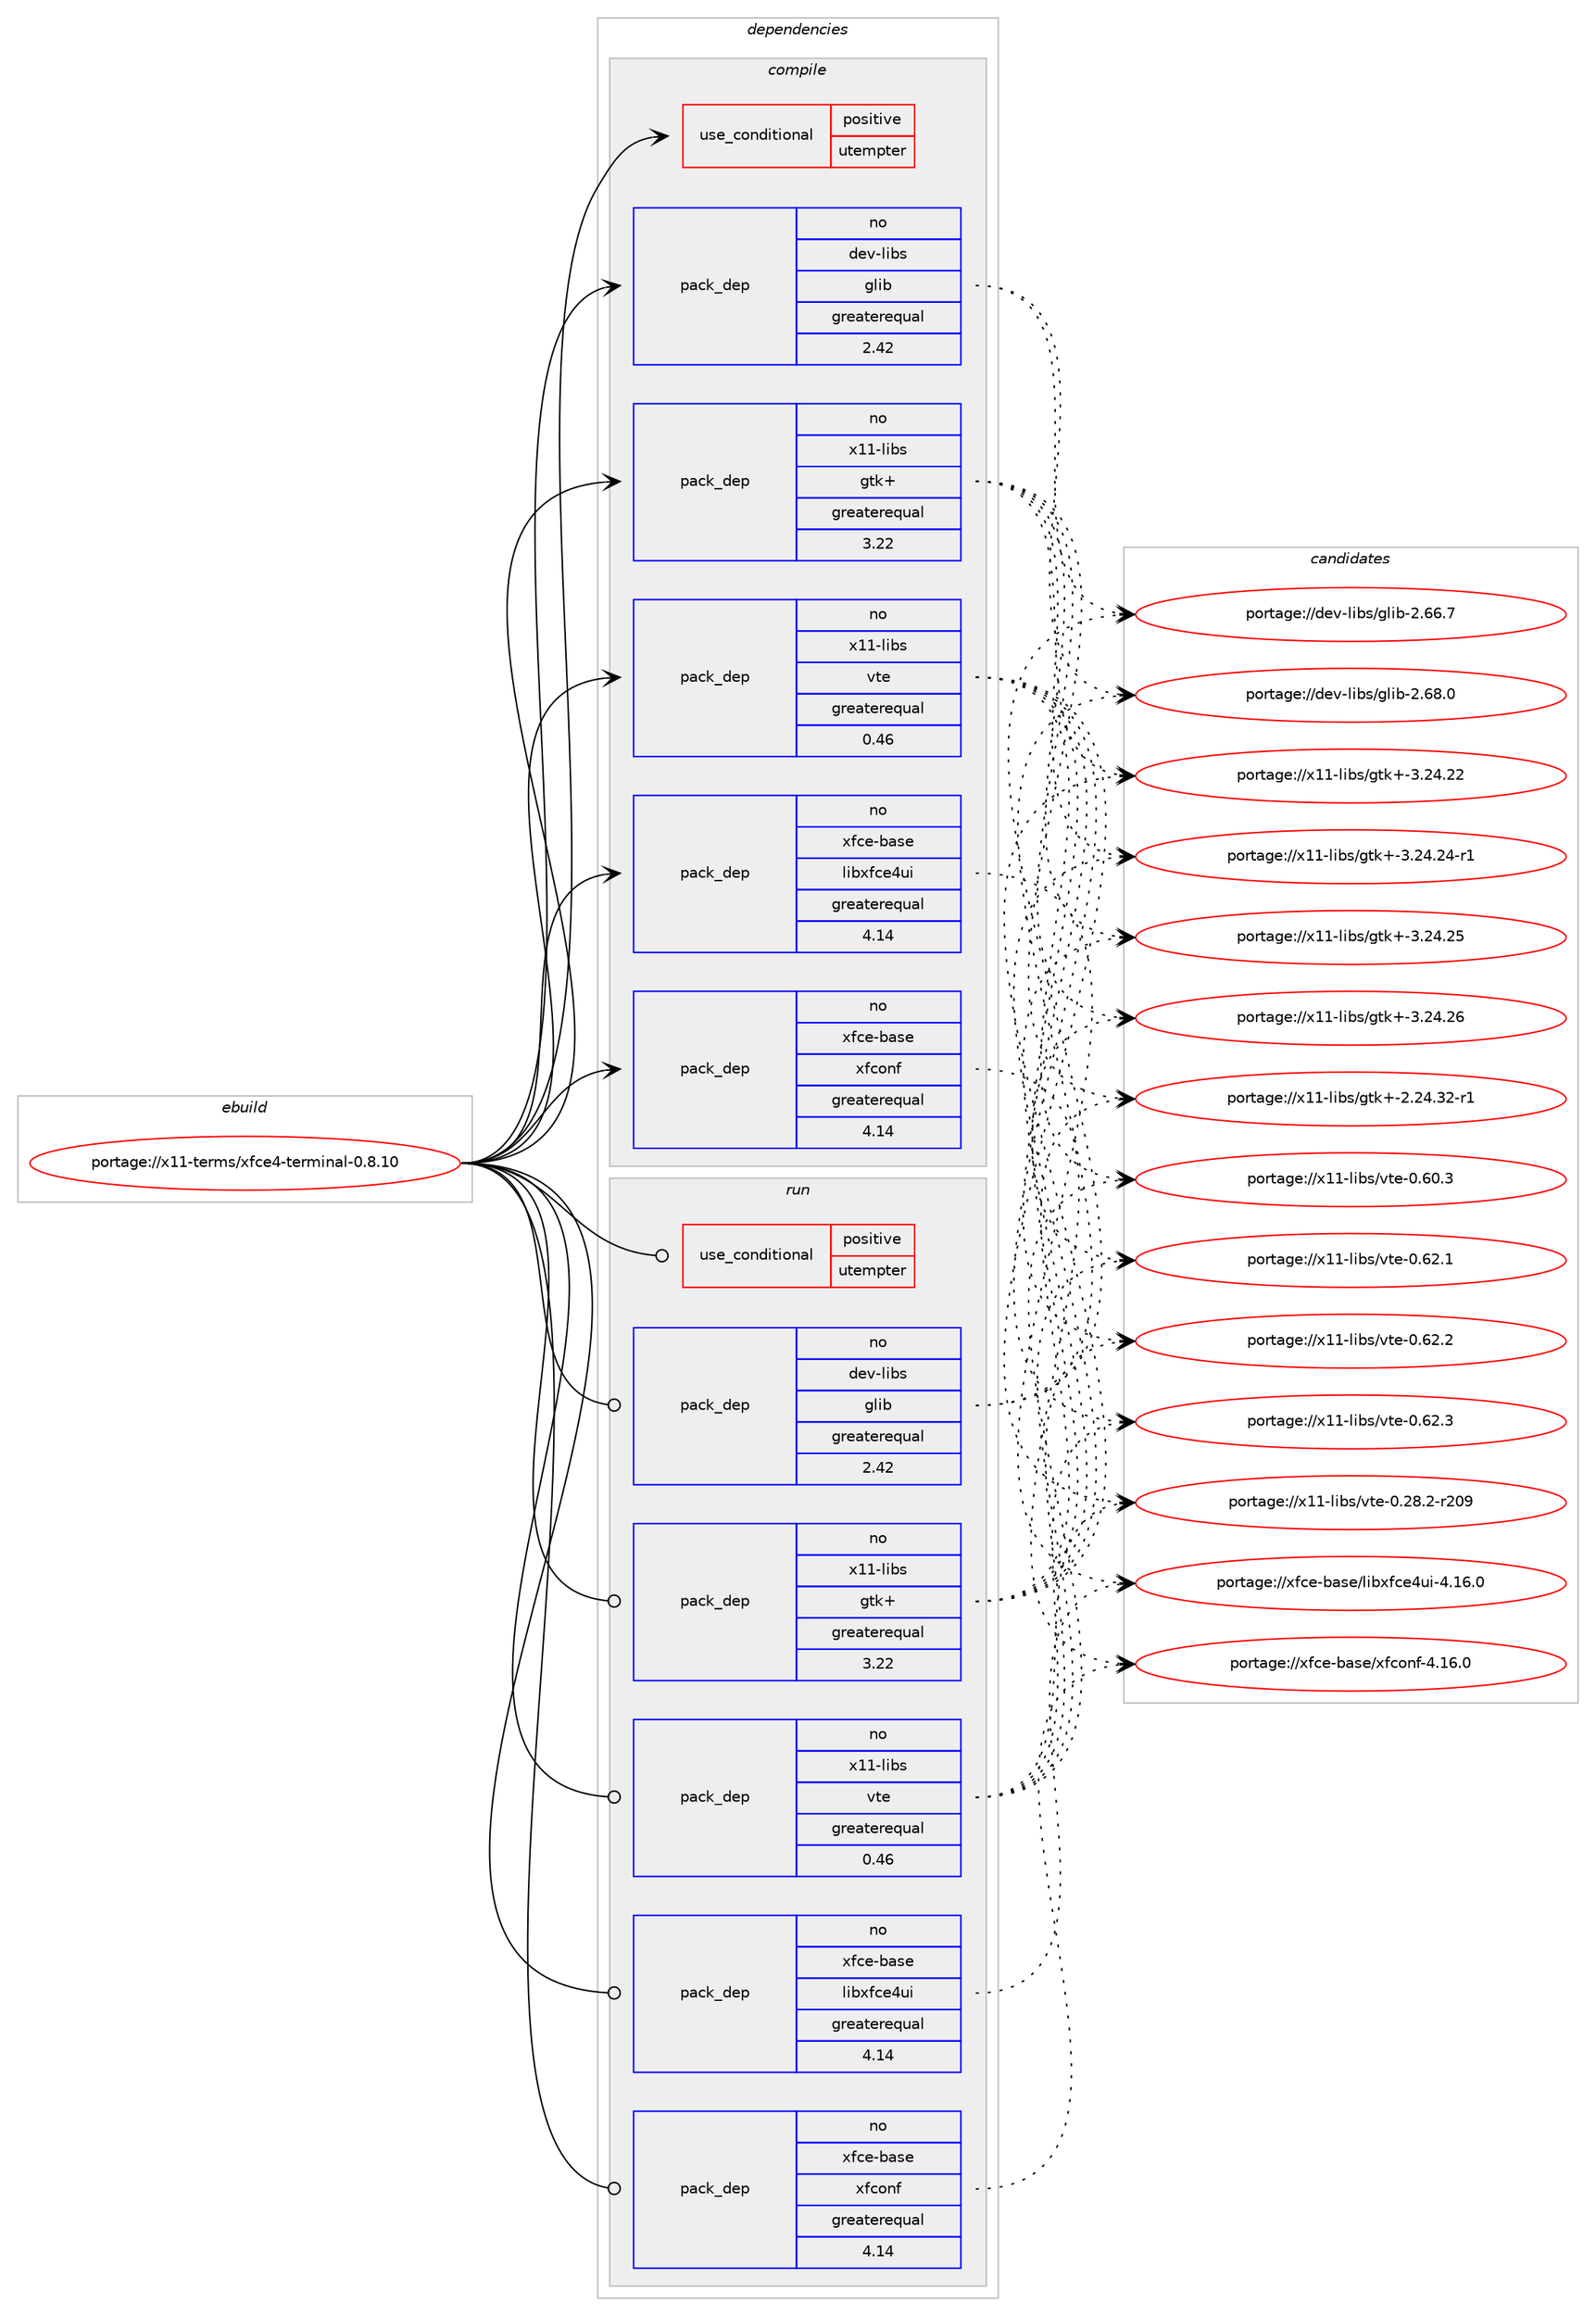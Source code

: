 digraph prolog {

# *************
# Graph options
# *************

newrank=true;
concentrate=true;
compound=true;
graph [rankdir=LR,fontname=Helvetica,fontsize=10,ranksep=1.5];#, ranksep=2.5, nodesep=0.2];
edge  [arrowhead=vee];
node  [fontname=Helvetica,fontsize=10];

# **********
# The ebuild
# **********

subgraph cluster_leftcol {
color=gray;
rank=same;
label=<<i>ebuild</i>>;
id [label="portage://x11-terms/xfce4-terminal-0.8.10", color=red, width=4, href="../x11-terms/xfce4-terminal-0.8.10.svg"];
}

# ****************
# The dependencies
# ****************

subgraph cluster_midcol {
color=gray;
label=<<i>dependencies</i>>;
subgraph cluster_compile {
fillcolor="#eeeeee";
style=filled;
label=<<i>compile</i>>;
subgraph cond465 {
dependency970 [label=<<TABLE BORDER="0" CELLBORDER="1" CELLSPACING="0" CELLPADDING="4"><TR><TD ROWSPAN="3" CELLPADDING="10">use_conditional</TD></TR><TR><TD>positive</TD></TR><TR><TD>utempter</TD></TR></TABLE>>, shape=none, color=red];
# *** BEGIN UNKNOWN DEPENDENCY TYPE (TODO) ***
# dependency970 -> package_dependency(portage://x11-terms/xfce4-terminal-0.8.10,install,no,sys-libs,libutempter,none,[,,],any_same_slot,[])
# *** END UNKNOWN DEPENDENCY TYPE (TODO) ***

}
id:e -> dependency970:w [weight=20,style="solid",arrowhead="vee"];
subgraph pack485 {
dependency971 [label=<<TABLE BORDER="0" CELLBORDER="1" CELLSPACING="0" CELLPADDING="4" WIDTH="220"><TR><TD ROWSPAN="6" CELLPADDING="30">pack_dep</TD></TR><TR><TD WIDTH="110">no</TD></TR><TR><TD>dev-libs</TD></TR><TR><TD>glib</TD></TR><TR><TD>greaterequal</TD></TR><TR><TD>2.42</TD></TR></TABLE>>, shape=none, color=blue];
}
id:e -> dependency971:w [weight=20,style="solid",arrowhead="vee"];
subgraph pack486 {
dependency972 [label=<<TABLE BORDER="0" CELLBORDER="1" CELLSPACING="0" CELLPADDING="4" WIDTH="220"><TR><TD ROWSPAN="6" CELLPADDING="30">pack_dep</TD></TR><TR><TD WIDTH="110">no</TD></TR><TR><TD>x11-libs</TD></TR><TR><TD>gtk+</TD></TR><TR><TD>greaterequal</TD></TR><TR><TD>3.22</TD></TR></TABLE>>, shape=none, color=blue];
}
id:e -> dependency972:w [weight=20,style="solid",arrowhead="vee"];
# *** BEGIN UNKNOWN DEPENDENCY TYPE (TODO) ***
# id -> package_dependency(portage://x11-terms/xfce4-terminal-0.8.10,install,no,x11-libs,libX11,none,[,,],any_same_slot,[])
# *** END UNKNOWN DEPENDENCY TYPE (TODO) ***

subgraph pack487 {
dependency973 [label=<<TABLE BORDER="0" CELLBORDER="1" CELLSPACING="0" CELLPADDING="4" WIDTH="220"><TR><TD ROWSPAN="6" CELLPADDING="30">pack_dep</TD></TR><TR><TD WIDTH="110">no</TD></TR><TR><TD>x11-libs</TD></TR><TR><TD>vte</TD></TR><TR><TD>greaterequal</TD></TR><TR><TD>0.46</TD></TR></TABLE>>, shape=none, color=blue];
}
id:e -> dependency973:w [weight=20,style="solid",arrowhead="vee"];
subgraph pack488 {
dependency974 [label=<<TABLE BORDER="0" CELLBORDER="1" CELLSPACING="0" CELLPADDING="4" WIDTH="220"><TR><TD ROWSPAN="6" CELLPADDING="30">pack_dep</TD></TR><TR><TD WIDTH="110">no</TD></TR><TR><TD>xfce-base</TD></TR><TR><TD>libxfce4ui</TD></TR><TR><TD>greaterequal</TD></TR><TR><TD>4.14</TD></TR></TABLE>>, shape=none, color=blue];
}
id:e -> dependency974:w [weight=20,style="solid",arrowhead="vee"];
subgraph pack489 {
dependency975 [label=<<TABLE BORDER="0" CELLBORDER="1" CELLSPACING="0" CELLPADDING="4" WIDTH="220"><TR><TD ROWSPAN="6" CELLPADDING="30">pack_dep</TD></TR><TR><TD WIDTH="110">no</TD></TR><TR><TD>xfce-base</TD></TR><TR><TD>xfconf</TD></TR><TR><TD>greaterequal</TD></TR><TR><TD>4.14</TD></TR></TABLE>>, shape=none, color=blue];
}
id:e -> dependency975:w [weight=20,style="solid",arrowhead="vee"];
}
subgraph cluster_compileandrun {
fillcolor="#eeeeee";
style=filled;
label=<<i>compile and run</i>>;
}
subgraph cluster_run {
fillcolor="#eeeeee";
style=filled;
label=<<i>run</i>>;
subgraph cond466 {
dependency976 [label=<<TABLE BORDER="0" CELLBORDER="1" CELLSPACING="0" CELLPADDING="4"><TR><TD ROWSPAN="3" CELLPADDING="10">use_conditional</TD></TR><TR><TD>positive</TD></TR><TR><TD>utempter</TD></TR></TABLE>>, shape=none, color=red];
# *** BEGIN UNKNOWN DEPENDENCY TYPE (TODO) ***
# dependency976 -> package_dependency(portage://x11-terms/xfce4-terminal-0.8.10,run,no,sys-libs,libutempter,none,[,,],any_same_slot,[])
# *** END UNKNOWN DEPENDENCY TYPE (TODO) ***

}
id:e -> dependency976:w [weight=20,style="solid",arrowhead="odot"];
subgraph pack490 {
dependency977 [label=<<TABLE BORDER="0" CELLBORDER="1" CELLSPACING="0" CELLPADDING="4" WIDTH="220"><TR><TD ROWSPAN="6" CELLPADDING="30">pack_dep</TD></TR><TR><TD WIDTH="110">no</TD></TR><TR><TD>dev-libs</TD></TR><TR><TD>glib</TD></TR><TR><TD>greaterequal</TD></TR><TR><TD>2.42</TD></TR></TABLE>>, shape=none, color=blue];
}
id:e -> dependency977:w [weight=20,style="solid",arrowhead="odot"];
subgraph pack491 {
dependency978 [label=<<TABLE BORDER="0" CELLBORDER="1" CELLSPACING="0" CELLPADDING="4" WIDTH="220"><TR><TD ROWSPAN="6" CELLPADDING="30">pack_dep</TD></TR><TR><TD WIDTH="110">no</TD></TR><TR><TD>x11-libs</TD></TR><TR><TD>gtk+</TD></TR><TR><TD>greaterequal</TD></TR><TR><TD>3.22</TD></TR></TABLE>>, shape=none, color=blue];
}
id:e -> dependency978:w [weight=20,style="solid",arrowhead="odot"];
# *** BEGIN UNKNOWN DEPENDENCY TYPE (TODO) ***
# id -> package_dependency(portage://x11-terms/xfce4-terminal-0.8.10,run,no,x11-libs,libX11,none,[,,],any_same_slot,[])
# *** END UNKNOWN DEPENDENCY TYPE (TODO) ***

subgraph pack492 {
dependency979 [label=<<TABLE BORDER="0" CELLBORDER="1" CELLSPACING="0" CELLPADDING="4" WIDTH="220"><TR><TD ROWSPAN="6" CELLPADDING="30">pack_dep</TD></TR><TR><TD WIDTH="110">no</TD></TR><TR><TD>x11-libs</TD></TR><TR><TD>vte</TD></TR><TR><TD>greaterequal</TD></TR><TR><TD>0.46</TD></TR></TABLE>>, shape=none, color=blue];
}
id:e -> dependency979:w [weight=20,style="solid",arrowhead="odot"];
subgraph pack493 {
dependency980 [label=<<TABLE BORDER="0" CELLBORDER="1" CELLSPACING="0" CELLPADDING="4" WIDTH="220"><TR><TD ROWSPAN="6" CELLPADDING="30">pack_dep</TD></TR><TR><TD WIDTH="110">no</TD></TR><TR><TD>xfce-base</TD></TR><TR><TD>libxfce4ui</TD></TR><TR><TD>greaterequal</TD></TR><TR><TD>4.14</TD></TR></TABLE>>, shape=none, color=blue];
}
id:e -> dependency980:w [weight=20,style="solid",arrowhead="odot"];
subgraph pack494 {
dependency981 [label=<<TABLE BORDER="0" CELLBORDER="1" CELLSPACING="0" CELLPADDING="4" WIDTH="220"><TR><TD ROWSPAN="6" CELLPADDING="30">pack_dep</TD></TR><TR><TD WIDTH="110">no</TD></TR><TR><TD>xfce-base</TD></TR><TR><TD>xfconf</TD></TR><TR><TD>greaterequal</TD></TR><TR><TD>4.14</TD></TR></TABLE>>, shape=none, color=blue];
}
id:e -> dependency981:w [weight=20,style="solid",arrowhead="odot"];
}
}

# **************
# The candidates
# **************

subgraph cluster_choices {
rank=same;
color=gray;
label=<<i>candidates</i>>;

subgraph choice485 {
color=black;
nodesep=1;
choice1001011184510810598115471031081059845504654544655 [label="portage://dev-libs/glib-2.66.7", color=red, width=4,href="../dev-libs/glib-2.66.7.svg"];
choice1001011184510810598115471031081059845504654564648 [label="portage://dev-libs/glib-2.68.0", color=red, width=4,href="../dev-libs/glib-2.68.0.svg"];
dependency971:e -> choice1001011184510810598115471031081059845504654544655:w [style=dotted,weight="100"];
dependency971:e -> choice1001011184510810598115471031081059845504654564648:w [style=dotted,weight="100"];
}
subgraph choice486 {
color=black;
nodesep=1;
choice12049494510810598115471031161074345504650524651504511449 [label="portage://x11-libs/gtk+-2.24.32-r1", color=red, width=4,href="../x11-libs/gtk+-2.24.32-r1.svg"];
choice1204949451081059811547103116107434551465052465050 [label="portage://x11-libs/gtk+-3.24.22", color=red, width=4,href="../x11-libs/gtk+-3.24.22.svg"];
choice12049494510810598115471031161074345514650524650524511449 [label="portage://x11-libs/gtk+-3.24.24-r1", color=red, width=4,href="../x11-libs/gtk+-3.24.24-r1.svg"];
choice1204949451081059811547103116107434551465052465053 [label="portage://x11-libs/gtk+-3.24.25", color=red, width=4,href="../x11-libs/gtk+-3.24.25.svg"];
choice1204949451081059811547103116107434551465052465054 [label="portage://x11-libs/gtk+-3.24.26", color=red, width=4,href="../x11-libs/gtk+-3.24.26.svg"];
dependency972:e -> choice12049494510810598115471031161074345504650524651504511449:w [style=dotted,weight="100"];
dependency972:e -> choice1204949451081059811547103116107434551465052465050:w [style=dotted,weight="100"];
dependency972:e -> choice12049494510810598115471031161074345514650524650524511449:w [style=dotted,weight="100"];
dependency972:e -> choice1204949451081059811547103116107434551465052465053:w [style=dotted,weight="100"];
dependency972:e -> choice1204949451081059811547103116107434551465052465054:w [style=dotted,weight="100"];
}
subgraph choice487 {
color=black;
nodesep=1;
choice12049494510810598115471181161014548465056465045114504857 [label="portage://x11-libs/vte-0.28.2-r209", color=red, width=4,href="../x11-libs/vte-0.28.2-r209.svg"];
choice120494945108105981154711811610145484654484651 [label="portage://x11-libs/vte-0.60.3", color=red, width=4,href="../x11-libs/vte-0.60.3.svg"];
choice120494945108105981154711811610145484654504649 [label="portage://x11-libs/vte-0.62.1", color=red, width=4,href="../x11-libs/vte-0.62.1.svg"];
choice120494945108105981154711811610145484654504650 [label="portage://x11-libs/vte-0.62.2", color=red, width=4,href="../x11-libs/vte-0.62.2.svg"];
choice120494945108105981154711811610145484654504651 [label="portage://x11-libs/vte-0.62.3", color=red, width=4,href="../x11-libs/vte-0.62.3.svg"];
dependency973:e -> choice12049494510810598115471181161014548465056465045114504857:w [style=dotted,weight="100"];
dependency973:e -> choice120494945108105981154711811610145484654484651:w [style=dotted,weight="100"];
dependency973:e -> choice120494945108105981154711811610145484654504649:w [style=dotted,weight="100"];
dependency973:e -> choice120494945108105981154711811610145484654504650:w [style=dotted,weight="100"];
dependency973:e -> choice120494945108105981154711811610145484654504651:w [style=dotted,weight="100"];
}
subgraph choice488 {
color=black;
nodesep=1;
choice120102991014598971151014710810598120102991015211710545524649544648 [label="portage://xfce-base/libxfce4ui-4.16.0", color=red, width=4,href="../xfce-base/libxfce4ui-4.16.0.svg"];
dependency974:e -> choice120102991014598971151014710810598120102991015211710545524649544648:w [style=dotted,weight="100"];
}
subgraph choice489 {
color=black;
nodesep=1;
choice12010299101459897115101471201029911111010245524649544648 [label="portage://xfce-base/xfconf-4.16.0", color=red, width=4,href="../xfce-base/xfconf-4.16.0.svg"];
dependency975:e -> choice12010299101459897115101471201029911111010245524649544648:w [style=dotted,weight="100"];
}
subgraph choice490 {
color=black;
nodesep=1;
choice1001011184510810598115471031081059845504654544655 [label="portage://dev-libs/glib-2.66.7", color=red, width=4,href="../dev-libs/glib-2.66.7.svg"];
choice1001011184510810598115471031081059845504654564648 [label="portage://dev-libs/glib-2.68.0", color=red, width=4,href="../dev-libs/glib-2.68.0.svg"];
dependency977:e -> choice1001011184510810598115471031081059845504654544655:w [style=dotted,weight="100"];
dependency977:e -> choice1001011184510810598115471031081059845504654564648:w [style=dotted,weight="100"];
}
subgraph choice491 {
color=black;
nodesep=1;
choice12049494510810598115471031161074345504650524651504511449 [label="portage://x11-libs/gtk+-2.24.32-r1", color=red, width=4,href="../x11-libs/gtk+-2.24.32-r1.svg"];
choice1204949451081059811547103116107434551465052465050 [label="portage://x11-libs/gtk+-3.24.22", color=red, width=4,href="../x11-libs/gtk+-3.24.22.svg"];
choice12049494510810598115471031161074345514650524650524511449 [label="portage://x11-libs/gtk+-3.24.24-r1", color=red, width=4,href="../x11-libs/gtk+-3.24.24-r1.svg"];
choice1204949451081059811547103116107434551465052465053 [label="portage://x11-libs/gtk+-3.24.25", color=red, width=4,href="../x11-libs/gtk+-3.24.25.svg"];
choice1204949451081059811547103116107434551465052465054 [label="portage://x11-libs/gtk+-3.24.26", color=red, width=4,href="../x11-libs/gtk+-3.24.26.svg"];
dependency978:e -> choice12049494510810598115471031161074345504650524651504511449:w [style=dotted,weight="100"];
dependency978:e -> choice1204949451081059811547103116107434551465052465050:w [style=dotted,weight="100"];
dependency978:e -> choice12049494510810598115471031161074345514650524650524511449:w [style=dotted,weight="100"];
dependency978:e -> choice1204949451081059811547103116107434551465052465053:w [style=dotted,weight="100"];
dependency978:e -> choice1204949451081059811547103116107434551465052465054:w [style=dotted,weight="100"];
}
subgraph choice492 {
color=black;
nodesep=1;
choice12049494510810598115471181161014548465056465045114504857 [label="portage://x11-libs/vte-0.28.2-r209", color=red, width=4,href="../x11-libs/vte-0.28.2-r209.svg"];
choice120494945108105981154711811610145484654484651 [label="portage://x11-libs/vte-0.60.3", color=red, width=4,href="../x11-libs/vte-0.60.3.svg"];
choice120494945108105981154711811610145484654504649 [label="portage://x11-libs/vte-0.62.1", color=red, width=4,href="../x11-libs/vte-0.62.1.svg"];
choice120494945108105981154711811610145484654504650 [label="portage://x11-libs/vte-0.62.2", color=red, width=4,href="../x11-libs/vte-0.62.2.svg"];
choice120494945108105981154711811610145484654504651 [label="portage://x11-libs/vte-0.62.3", color=red, width=4,href="../x11-libs/vte-0.62.3.svg"];
dependency979:e -> choice12049494510810598115471181161014548465056465045114504857:w [style=dotted,weight="100"];
dependency979:e -> choice120494945108105981154711811610145484654484651:w [style=dotted,weight="100"];
dependency979:e -> choice120494945108105981154711811610145484654504649:w [style=dotted,weight="100"];
dependency979:e -> choice120494945108105981154711811610145484654504650:w [style=dotted,weight="100"];
dependency979:e -> choice120494945108105981154711811610145484654504651:w [style=dotted,weight="100"];
}
subgraph choice493 {
color=black;
nodesep=1;
choice120102991014598971151014710810598120102991015211710545524649544648 [label="portage://xfce-base/libxfce4ui-4.16.0", color=red, width=4,href="../xfce-base/libxfce4ui-4.16.0.svg"];
dependency980:e -> choice120102991014598971151014710810598120102991015211710545524649544648:w [style=dotted,weight="100"];
}
subgraph choice494 {
color=black;
nodesep=1;
choice12010299101459897115101471201029911111010245524649544648 [label="portage://xfce-base/xfconf-4.16.0", color=red, width=4,href="../xfce-base/xfconf-4.16.0.svg"];
dependency981:e -> choice12010299101459897115101471201029911111010245524649544648:w [style=dotted,weight="100"];
}
}

}
